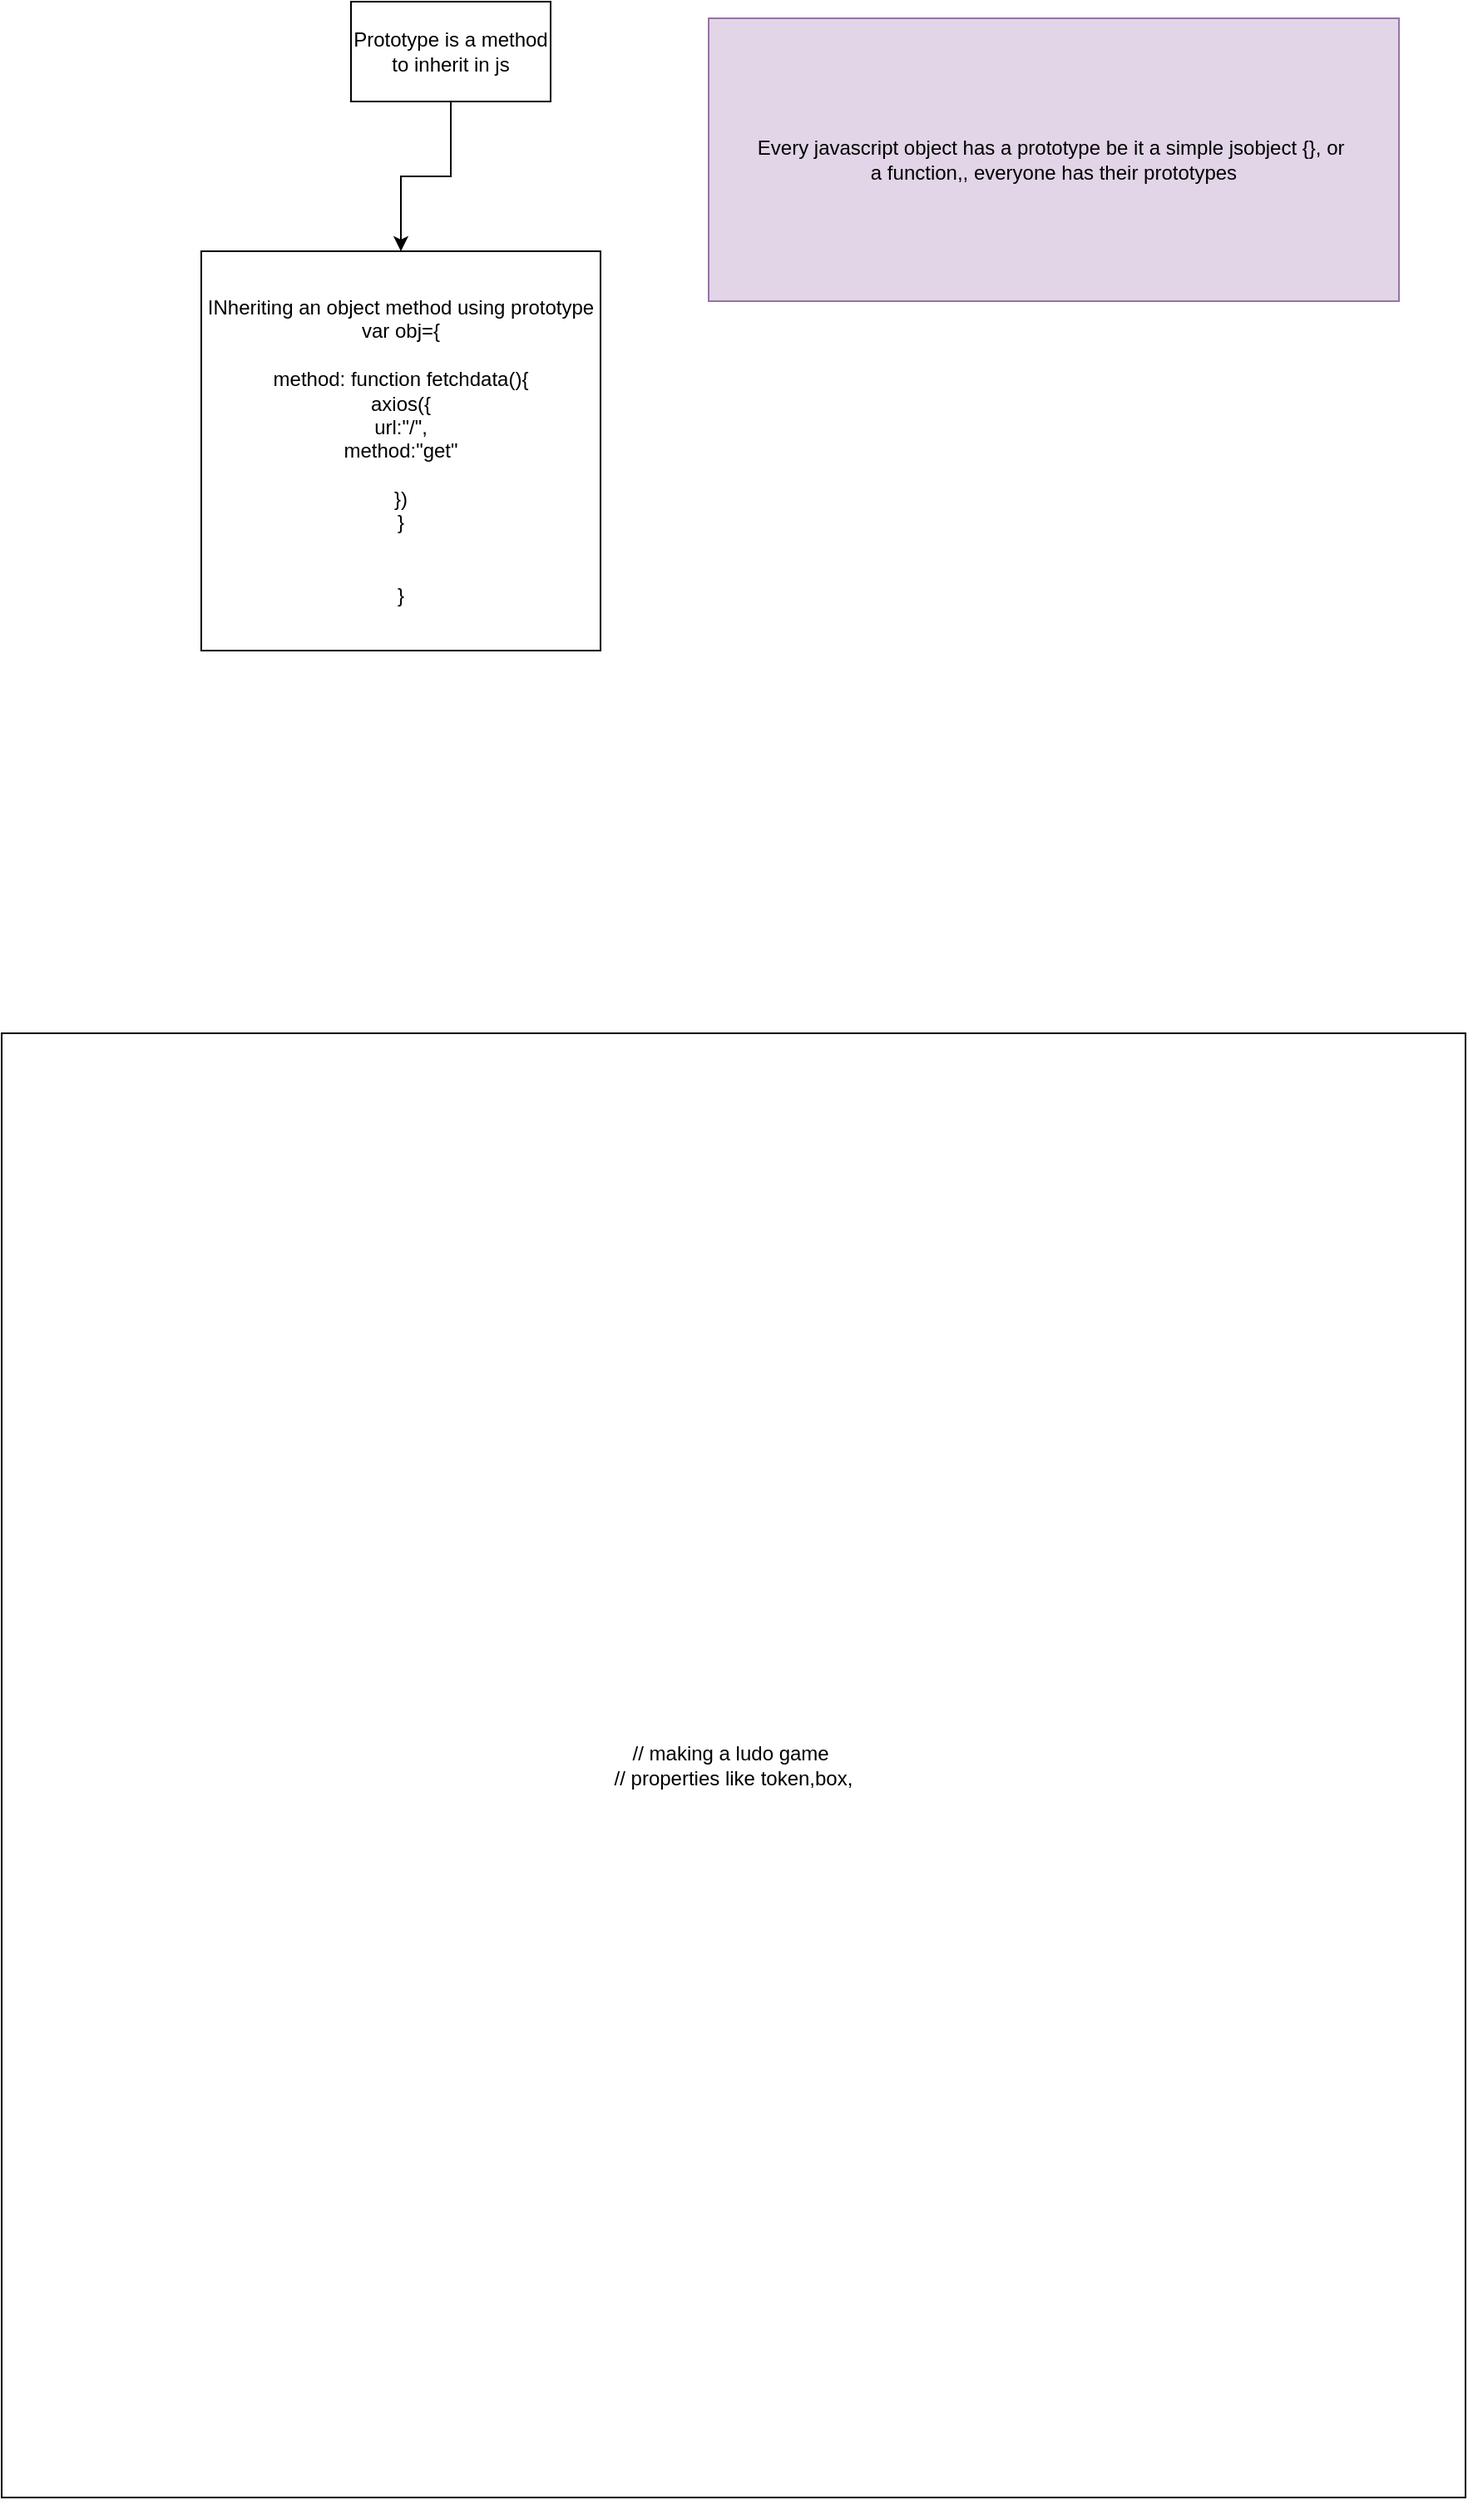 <mxfile version="24.6.1" type="device">
  <diagram name="Page-1" id="Od1cbDWHhQ44z0d3qMwy">
    <mxGraphModel dx="941" dy="607" grid="1" gridSize="10" guides="1" tooltips="1" connect="1" arrows="1" fold="1" page="1" pageScale="1" pageWidth="850" pageHeight="1100" math="0" shadow="0">
      <root>
        <mxCell id="0" />
        <mxCell id="1" parent="0" />
        <mxCell id="x6eWm-5FMgnCO4oykvSL-3" style="edgeStyle=orthogonalEdgeStyle;rounded=0;orthogonalLoop=1;jettySize=auto;html=1;" edge="1" parent="1" source="x6eWm-5FMgnCO4oykvSL-1" target="x6eWm-5FMgnCO4oykvSL-2">
          <mxGeometry relative="1" as="geometry" />
        </mxCell>
        <mxCell id="x6eWm-5FMgnCO4oykvSL-1" value="Prototype is a method&lt;div&gt;to inherit in js&lt;/div&gt;" style="rounded=0;whiteSpace=wrap;html=1;" vertex="1" parent="1">
          <mxGeometry x="210" y="90" width="120" height="60" as="geometry" />
        </mxCell>
        <mxCell id="x6eWm-5FMgnCO4oykvSL-2" value="INheriting an object method using prototype&lt;div&gt;var obj={&lt;/div&gt;&lt;div&gt;&lt;br&gt;&lt;/div&gt;&lt;div&gt;method: function fetchdata(){&lt;/div&gt;&lt;div&gt;axios({&lt;/div&gt;&lt;div&gt;url:&quot;/&quot;,&lt;/div&gt;&lt;div&gt;method:&quot;get&quot;&lt;/div&gt;&lt;div&gt;&lt;br&gt;&lt;/div&gt;&lt;div&gt;})&lt;/div&gt;&lt;div&gt;}&lt;/div&gt;&lt;div&gt;&lt;br&gt;&lt;/div&gt;&lt;div&gt;&lt;br&gt;&lt;/div&gt;&lt;div&gt;}&lt;/div&gt;" style="whiteSpace=wrap;html=1;aspect=fixed;" vertex="1" parent="1">
          <mxGeometry x="120" y="240" width="240" height="240" as="geometry" />
        </mxCell>
        <mxCell id="x6eWm-5FMgnCO4oykvSL-4" value="// making a ludo game&amp;nbsp;&lt;div&gt;// properties like token,box,&lt;/div&gt;" style="whiteSpace=wrap;html=1;aspect=fixed;" vertex="1" parent="1">
          <mxGeometry y="710" width="880" height="880" as="geometry" />
        </mxCell>
        <mxCell id="x6eWm-5FMgnCO4oykvSL-5" value="Every javascript object has a prototype be it a simple jsobject {}, or&amp;nbsp;&lt;div&gt;a function,, everyone has their prototypes&lt;/div&gt;" style="rounded=0;whiteSpace=wrap;html=1;fillColor=#e1d5e7;strokeColor=#9673a6;" vertex="1" parent="1">
          <mxGeometry x="425" y="100" width="415" height="170" as="geometry" />
        </mxCell>
      </root>
    </mxGraphModel>
  </diagram>
</mxfile>
